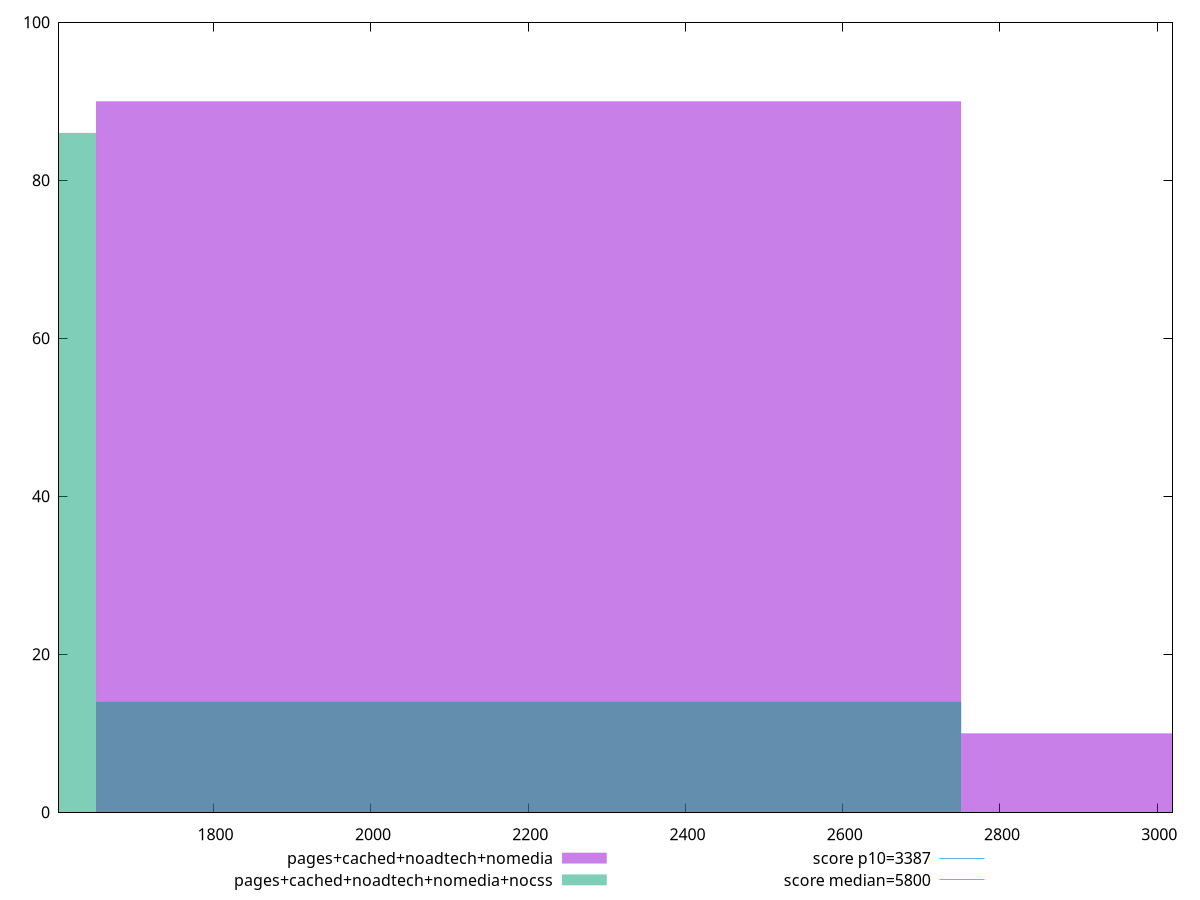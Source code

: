 reset

$pagesCachedNoadtechNomedia <<EOF
2200.57386308566 90
3300.86079462849 10
EOF

$pagesCachedNoadtechNomediaNocss <<EOF
2200.57386308566 14
1100.28693154283 86
EOF

set key outside below
set boxwidth 1100.28693154283
set xrange [1603.369:3019.4537853014813]
set yrange [0:100]
set trange [0:100]
set style fill transparent solid 0.5 noborder

set parametric
set terminal svg size 640, 500 enhanced background rgb 'white'
set output "report_00009_2021-02-08T22-37-41.559Z/speed-index/comparison/histogram/3_vs_4.svg"

plot $pagesCachedNoadtechNomedia title "pages+cached+noadtech+nomedia" with boxes, \
     $pagesCachedNoadtechNomediaNocss title "pages+cached+noadtech+nomedia+nocss" with boxes, \
     3387,t title "score p10=3387", \
     5800,t title "score median=5800"

reset
